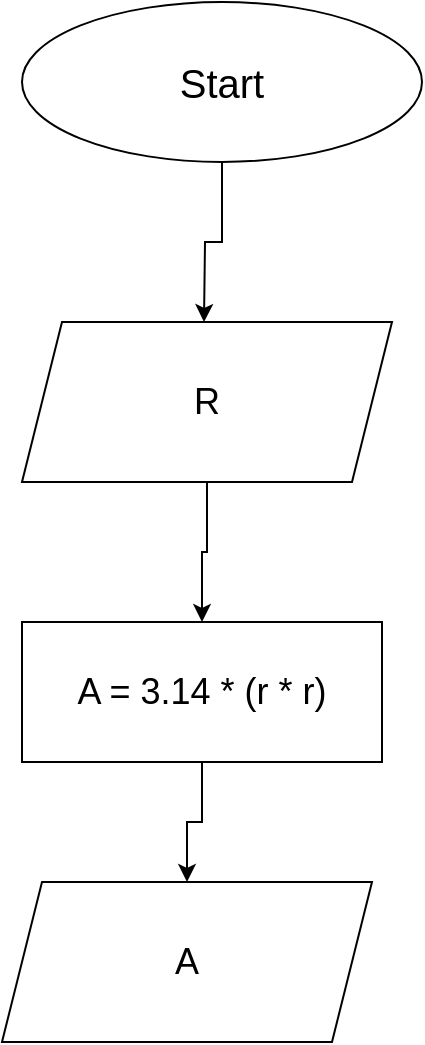 <mxfile version="22.1.3" type="google">
  <diagram name="Page-1" id="FM3FOEkAFAL0T3ILi5uy">
    <mxGraphModel grid="1" page="1" gridSize="10" guides="1" tooltips="1" connect="1" arrows="1" fold="1" pageScale="1" pageWidth="850" pageHeight="1100" math="0" shadow="0">
      <root>
        <mxCell id="0" />
        <mxCell id="1" parent="0" />
        <mxCell id="R5ZbHgMVzEwffza_6oYx-3" value="" style="edgeStyle=orthogonalEdgeStyle;rounded=0;orthogonalLoop=1;jettySize=auto;html=1;" edge="1" parent="1" source="R5ZbHgMVzEwffza_6oYx-1">
          <mxGeometry relative="1" as="geometry">
            <mxPoint x="371" y="230" as="targetPoint" />
          </mxGeometry>
        </mxCell>
        <mxCell id="R5ZbHgMVzEwffza_6oYx-1" value="&lt;font style=&quot;font-size: 20px;&quot;&gt;Start&lt;/font&gt;" style="ellipse;whiteSpace=wrap;html=1;" vertex="1" parent="1">
          <mxGeometry x="280" y="70" width="200" height="80" as="geometry" />
        </mxCell>
        <mxCell id="R5ZbHgMVzEwffza_6oYx-4" value="&lt;font style=&quot;font-size: 18px;&quot;&gt;A&lt;br&gt;&lt;/font&gt;" style="shape=parallelogram;perimeter=parallelogramPerimeter;whiteSpace=wrap;html=1;fixedSize=1;" vertex="1" parent="1">
          <mxGeometry x="270" y="510" width="185" height="80" as="geometry" />
        </mxCell>
        <mxCell id="R5ZbHgMVzEwffza_6oYx-13" value="" style="edgeStyle=orthogonalEdgeStyle;rounded=0;orthogonalLoop=1;jettySize=auto;html=1;" edge="1" parent="1" source="R5ZbHgMVzEwffza_6oYx-6" target="R5ZbHgMVzEwffza_6oYx-10">
          <mxGeometry relative="1" as="geometry" />
        </mxCell>
        <mxCell id="R5ZbHgMVzEwffza_6oYx-6" value="&lt;font style=&quot;font-size: 18px;&quot;&gt;R&lt;/font&gt;" style="shape=parallelogram;perimeter=parallelogramPerimeter;whiteSpace=wrap;html=1;fixedSize=1;" vertex="1" parent="1">
          <mxGeometry x="280" y="230" width="185" height="80" as="geometry" />
        </mxCell>
        <mxCell id="R5ZbHgMVzEwffza_6oYx-14" value="" style="edgeStyle=orthogonalEdgeStyle;rounded=0;orthogonalLoop=1;jettySize=auto;html=1;" edge="1" parent="1" source="R5ZbHgMVzEwffza_6oYx-10" target="R5ZbHgMVzEwffza_6oYx-4">
          <mxGeometry relative="1" as="geometry" />
        </mxCell>
        <mxCell id="R5ZbHgMVzEwffza_6oYx-10" value="&lt;font style=&quot;font-size: 18px;&quot;&gt;A = 3.14 * (r * r)&lt;/font&gt;" style="rounded=0;whiteSpace=wrap;html=1;" vertex="1" parent="1">
          <mxGeometry x="280" y="380" width="180" height="70" as="geometry" />
        </mxCell>
      </root>
    </mxGraphModel>
  </diagram>
</mxfile>
